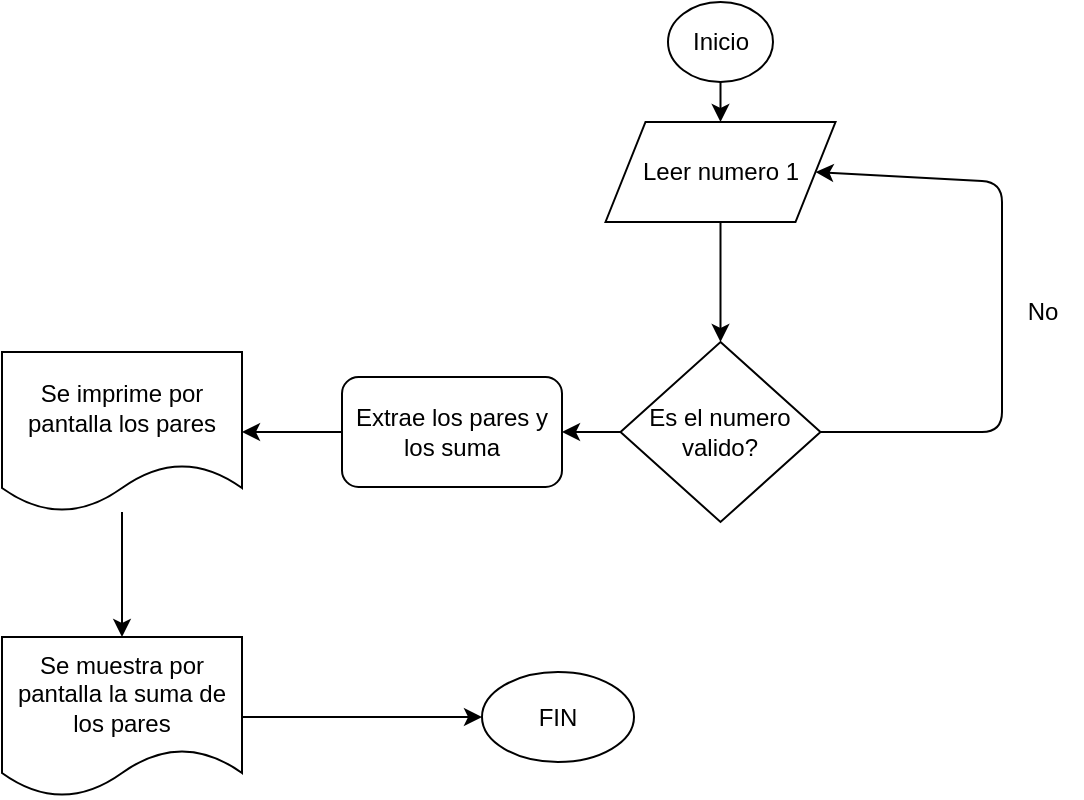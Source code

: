 <mxfile>
    <diagram id="R2bubYFKfpKY28vZygzH" name="Page-1">
        <mxGraphModel dx="881" dy="617" grid="1" gridSize="10" guides="1" tooltips="1" connect="1" arrows="1" fold="1" page="1" pageScale="1" pageWidth="850" pageHeight="1100" math="0" shadow="0">
            <root>
                <mxCell id="0"/>
                <mxCell id="1" parent="0"/>
                <mxCell id="2" style="edgeStyle=none;html=1;" edge="1" parent="1" source="3" target="5">
                    <mxGeometry relative="1" as="geometry"/>
                </mxCell>
                <mxCell id="3" value="Inicio" style="ellipse;whiteSpace=wrap;html=1;" vertex="1" parent="1">
                    <mxGeometry x="373" y="50" width="52.5" height="40" as="geometry"/>
                </mxCell>
                <mxCell id="4" value="" style="edgeStyle=none;html=1;" edge="1" parent="1" source="5" target="7">
                    <mxGeometry relative="1" as="geometry"/>
                </mxCell>
                <mxCell id="5" value="Leer numero 1" style="shape=parallelogram;perimeter=parallelogramPerimeter;whiteSpace=wrap;html=1;fixedSize=1;" vertex="1" parent="1">
                    <mxGeometry x="341.75" y="110" width="115" height="50" as="geometry"/>
                </mxCell>
                <mxCell id="6" style="edgeStyle=none;html=1;entryX=1;entryY=0.5;entryDx=0;entryDy=0;" edge="1" parent="1" source="7" target="5">
                    <mxGeometry relative="1" as="geometry">
                        <Array as="points">
                            <mxPoint x="540" y="265"/>
                            <mxPoint x="540" y="140"/>
                        </Array>
                    </mxGeometry>
                </mxCell>
                <mxCell id="23" value="" style="edgeStyle=none;html=1;" edge="1" parent="1" source="7" target="22">
                    <mxGeometry relative="1" as="geometry"/>
                </mxCell>
                <mxCell id="7" value="Es el numero valido?" style="rhombus;whiteSpace=wrap;html=1;" vertex="1" parent="1">
                    <mxGeometry x="349.25" y="220" width="100" height="90" as="geometry"/>
                </mxCell>
                <mxCell id="8" value="No" style="text;html=1;align=center;verticalAlign=middle;resizable=0;points=[];autosize=1;strokeColor=none;fillColor=none;" vertex="1" parent="1">
                    <mxGeometry x="540" y="190" width="40" height="30" as="geometry"/>
                </mxCell>
                <mxCell id="18" value="" style="edgeStyle=none;html=1;" edge="1" parent="1" source="10" target="16">
                    <mxGeometry relative="1" as="geometry"/>
                </mxCell>
                <mxCell id="10" value="Se imprime por pantalla los pares" style="shape=document;whiteSpace=wrap;html=1;boundedLbl=1;" vertex="1" parent="1">
                    <mxGeometry x="40" y="225" width="120" height="80" as="geometry"/>
                </mxCell>
                <mxCell id="20" value="" style="edgeStyle=none;html=1;" edge="1" parent="1" source="16" target="19">
                    <mxGeometry relative="1" as="geometry"/>
                </mxCell>
                <mxCell id="16" value="Se muestra por pantalla la suma de los pares" style="shape=document;whiteSpace=wrap;html=1;boundedLbl=1;" vertex="1" parent="1">
                    <mxGeometry x="40" y="367.5" width="120" height="80" as="geometry"/>
                </mxCell>
                <mxCell id="19" value="FIN" style="ellipse;whiteSpace=wrap;html=1;" vertex="1" parent="1">
                    <mxGeometry x="280" y="385" width="76" height="45" as="geometry"/>
                </mxCell>
                <mxCell id="24" value="" style="edgeStyle=none;html=1;" edge="1" parent="1" source="22" target="10">
                    <mxGeometry relative="1" as="geometry"/>
                </mxCell>
                <mxCell id="22" value="Extrae los pares y los suma" style="rounded=1;whiteSpace=wrap;html=1;" vertex="1" parent="1">
                    <mxGeometry x="210" y="237.5" width="110" height="55" as="geometry"/>
                </mxCell>
            </root>
        </mxGraphModel>
    </diagram>
</mxfile>